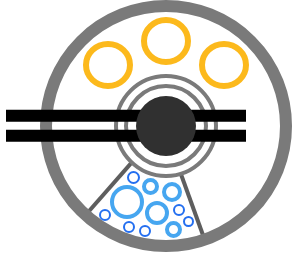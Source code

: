 <mxfile version="24.5.3" type="device">
  <diagram name="Page-1" id="ZcRAXSWJTWcisyccbfvs">
    <mxGraphModel dx="321" dy="198" grid="0" gridSize="5" guides="1" tooltips="1" connect="1" arrows="1" fold="1" page="1" pageScale="1" pageWidth="827" pageHeight="1169" math="0" shadow="0">
      <root>
        <mxCell id="0" />
        <mxCell id="1" parent="0" />
        <mxCell id="E99lIGLiU7dL8v41JwiV-30" value="" style="endArrow=none;html=1;rounded=0;exitX=0.66;exitY=0.971;exitDx=0;exitDy=0;exitPerimeter=0;entryX=0.649;entryY=0.98;entryDx=0;entryDy=0;entryPerimeter=0;strokeWidth=2;strokeColor=#5E5E5E;" edge="1" parent="1" source="E99lIGLiU7dL8v41JwiV-16" target="E99lIGLiU7dL8v41JwiV-20">
          <mxGeometry width="50" height="50" relative="1" as="geometry">
            <mxPoint x="347" y="793" as="sourcePoint" />
            <mxPoint x="397" y="743" as="targetPoint" />
          </mxGeometry>
        </mxCell>
        <mxCell id="E99lIGLiU7dL8v41JwiV-34" value="" style="endArrow=none;html=1;rounded=0;exitX=0.166;exitY=0.87;exitDx=0;exitDy=0;exitPerimeter=0;entryX=0.156;entryY=0.866;entryDx=0;entryDy=0;strokeWidth=2;entryPerimeter=0;strokeColor=#5E5E5E;" edge="1" parent="1" source="E99lIGLiU7dL8v41JwiV-16" target="E99lIGLiU7dL8v41JwiV-20">
          <mxGeometry width="50" height="50" relative="1" as="geometry">
            <mxPoint x="384" y="802" as="sourcePoint" />
            <mxPoint x="372" y="769" as="targetPoint" />
          </mxGeometry>
        </mxCell>
        <mxCell id="E99lIGLiU7dL8v41JwiV-16" value="" style="ellipse;whiteSpace=wrap;html=1;fillColor=none;strokeWidth=6;strokeColor=#7A7A7A;" vertex="1" parent="1">
          <mxGeometry x="300" y="680" width="120" height="120" as="geometry" />
        </mxCell>
        <mxCell id="E99lIGLiU7dL8v41JwiV-20" value="" style="ellipse;whiteSpace=wrap;html=1;fillColor=none;strokeWidth=2;strokeColor=#7A7A7A;" vertex="1" parent="1">
          <mxGeometry x="335" y="715" width="50" height="50" as="geometry" />
        </mxCell>
        <mxCell id="E99lIGLiU7dL8v41JwiV-17" value="" style="ellipse;whiteSpace=wrap;html=1;fillColor=none;strokeWidth=2;strokeColor=#7A7A7A;" vertex="1" parent="1">
          <mxGeometry x="340" y="720" width="40" height="40" as="geometry" />
        </mxCell>
        <mxCell id="E99lIGLiU7dL8v41JwiV-18" value="" style="endArrow=none;html=1;rounded=0;strokeWidth=6;" edge="1" parent="1">
          <mxGeometry width="50" height="50" relative="1" as="geometry">
            <mxPoint x="280" y="734.92" as="sourcePoint" />
            <mxPoint x="400" y="734.92" as="targetPoint" />
          </mxGeometry>
        </mxCell>
        <mxCell id="E99lIGLiU7dL8v41JwiV-19" value="" style="endArrow=none;html=1;rounded=0;strokeWidth=6;" edge="1" parent="1">
          <mxGeometry width="50" height="50" relative="1" as="geometry">
            <mxPoint x="280" y="744.92" as="sourcePoint" />
            <mxPoint x="400" y="744.92" as="targetPoint" />
          </mxGeometry>
        </mxCell>
        <mxCell id="E99lIGLiU7dL8v41JwiV-22" value="" style="ellipse;whiteSpace=wrap;html=1;strokeColor=none;fillColor=#303030;" vertex="1" parent="1">
          <mxGeometry x="345" y="725" width="30" height="30" as="geometry" />
        </mxCell>
        <mxCell id="E99lIGLiU7dL8v41JwiV-23" value="" style="ellipse;whiteSpace=wrap;html=1;strokeColor=#46A6F0;fillColor=none;strokeWidth=2;" vertex="1" parent="1">
          <mxGeometry x="333" y="770.5" width="15" height="15" as="geometry" />
        </mxCell>
        <mxCell id="E99lIGLiU7dL8v41JwiV-24" value="" style="ellipse;whiteSpace=wrap;html=1;strokeColor=#246FF0;fillColor=none;strokeWidth=1;" vertex="1" parent="1">
          <mxGeometry x="341" y="763" width="5.5" height="5.5" as="geometry" />
        </mxCell>
        <mxCell id="E99lIGLiU7dL8v41JwiV-25" value="" style="ellipse;whiteSpace=wrap;html=1;strokeColor=#46A6F0;fillColor=none;strokeWidth=2;" vertex="1" parent="1">
          <mxGeometry x="350.5" y="778.5" width="10" height="10" as="geometry" />
        </mxCell>
        <mxCell id="E99lIGLiU7dL8v41JwiV-26" value="" style="ellipse;whiteSpace=wrap;html=1;strokeColor=#46A6F0;fillColor=none;strokeWidth=2;" vertex="1" parent="1">
          <mxGeometry x="359" y="769" width="8" height="8" as="geometry" />
        </mxCell>
        <mxCell id="E99lIGLiU7dL8v41JwiV-28" value="" style="ellipse;whiteSpace=wrap;html=1;strokeColor=#246FF0;fillColor=none;strokeWidth=1;" vertex="1" parent="1">
          <mxGeometry x="347" y="790" width="5" height="5" as="geometry" />
        </mxCell>
        <mxCell id="E99lIGLiU7dL8v41JwiV-29" value="" style="ellipse;whiteSpace=wrap;html=1;strokeColor=#246FF0;fillColor=none;strokeWidth=1;" vertex="1" parent="1">
          <mxGeometry x="364" y="779.5" width="5" height="5" as="geometry" />
        </mxCell>
        <mxCell id="E99lIGLiU7dL8v41JwiV-31" value="" style="ellipse;whiteSpace=wrap;html=1;strokeColor=#46A6F0;fillColor=none;strokeWidth=2;" vertex="1" parent="1">
          <mxGeometry x="360.5" y="788.5" width="6.5" height="6.5" as="geometry" />
        </mxCell>
        <mxCell id="E99lIGLiU7dL8v41JwiV-32" value="" style="ellipse;whiteSpace=wrap;html=1;strokeColor=#246FF0;fillColor=none;strokeWidth=1;" vertex="1" parent="1">
          <mxGeometry x="369" y="785.5" width="4.5" height="4.5" as="geometry" />
        </mxCell>
        <mxCell id="E99lIGLiU7dL8v41JwiV-33" value="" style="ellipse;whiteSpace=wrap;html=1;strokeColor=#246FF0;fillColor=none;strokeWidth=1;" vertex="1" parent="1">
          <mxGeometry x="339" y="788" width="5" height="5" as="geometry" />
        </mxCell>
        <mxCell id="E99lIGLiU7dL8v41JwiV-35" value="" style="ellipse;whiteSpace=wrap;html=1;strokeColor=#246FF0;fillColor=none;strokeWidth=1;" vertex="1" parent="1">
          <mxGeometry x="327" y="782" width="5" height="5" as="geometry" />
        </mxCell>
        <mxCell id="E99lIGLiU7dL8v41JwiV-36" value="" style="ellipse;whiteSpace=wrap;html=1;strokeColor=#46A6F0;fillColor=none;strokeWidth=2;" vertex="1" parent="1">
          <mxGeometry x="349" y="767" width="6.5" height="6.5" as="geometry" />
        </mxCell>
        <mxCell id="E99lIGLiU7dL8v41JwiV-47" value="" style="ellipse;whiteSpace=wrap;html=1;strokeColor=#FCB91C;fillColor=none;strokeWidth=3;" vertex="1" parent="1">
          <mxGeometry x="320" y="699" width="22" height="21" as="geometry" />
        </mxCell>
        <mxCell id="E99lIGLiU7dL8v41JwiV-48" value="" style="ellipse;whiteSpace=wrap;html=1;strokeColor=#FCB91C;fillColor=none;strokeWidth=3;" vertex="1" parent="1">
          <mxGeometry x="349" y="687" width="22" height="21" as="geometry" />
        </mxCell>
        <mxCell id="E99lIGLiU7dL8v41JwiV-49" value="" style="ellipse;whiteSpace=wrap;html=1;strokeColor=#FCB91C;fillColor=none;strokeWidth=3;" vertex="1" parent="1">
          <mxGeometry x="378" y="699" width="22" height="21" as="geometry" />
        </mxCell>
      </root>
    </mxGraphModel>
  </diagram>
</mxfile>
